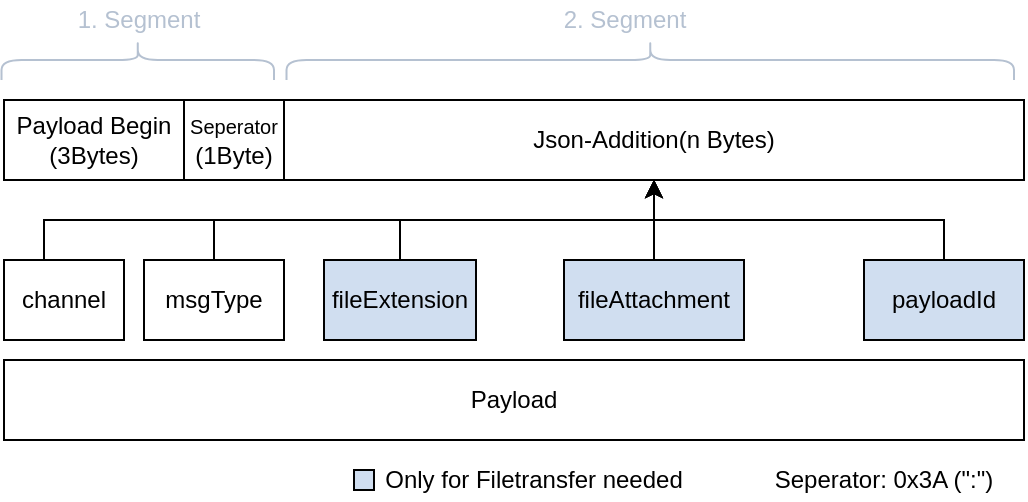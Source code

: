 <mxfile version="13.0.3" type="device"><diagram id="w92COp2E-V3cYh9XUGO4" name="Page-1"><mxGraphModel dx="813" dy="470" grid="1" gridSize="10" guides="1" tooltips="1" connect="1" arrows="1" fold="1" page="1" pageScale="1" pageWidth="827" pageHeight="1169" math="0" shadow="0"><root><mxCell id="0"/><mxCell id="1" parent="0"/><mxCell id="SlpG8Svfl3kLAZfby53e-4" style="edgeStyle=orthogonalEdgeStyle;rounded=0;orthogonalLoop=1;jettySize=auto;html=1;exitX=0.5;exitY=1;exitDx=0;exitDy=0;strokeColor=#000000;" parent="1" edge="1"><mxGeometry relative="1" as="geometry"><mxPoint x="414" y="180.0" as="sourcePoint"/><mxPoint x="414" y="180.0" as="targetPoint"/></mxGeometry></mxCell><mxCell id="SlpG8Svfl3kLAZfby53e-7" value="Payload Begin (3Bytes)" style="rounded=0;whiteSpace=wrap;html=1;strokeColor=#000000;" parent="1" vertex="1"><mxGeometry x="200" y="100" width="90" height="40" as="geometry"/></mxCell><mxCell id="SlpG8Svfl3kLAZfby53e-8" value="Json-Addition(n Bytes)" style="rounded=0;whiteSpace=wrap;html=1;strokeColor=#000000;" parent="1" vertex="1"><mxGeometry x="340" y="100" width="370" height="40" as="geometry"/></mxCell><mxCell id="SlpG8Svfl3kLAZfby53e-9" value="Payload" style="rounded=0;whiteSpace=wrap;html=1;strokeColor=#000000;" parent="1" vertex="1"><mxGeometry x="200" y="230" width="510" height="40" as="geometry"/></mxCell><mxCell id="lsRk4qsYDZdX718LYzG8-6" style="edgeStyle=orthogonalEdgeStyle;rounded=0;orthogonalLoop=1;jettySize=auto;html=1;" edge="1" parent="1" source="SlpG8Svfl3kLAZfby53e-27" target="SlpG8Svfl3kLAZfby53e-8"><mxGeometry relative="1" as="geometry"><Array as="points"><mxPoint x="220" y="160"/><mxPoint x="525" y="160"/></Array></mxGeometry></mxCell><mxCell id="SlpG8Svfl3kLAZfby53e-27" value="channel" style="rounded=0;whiteSpace=wrap;html=1;strokeColor=#000000;fillColor=#FFFFFF;" parent="1" vertex="1"><mxGeometry x="200" y="180" width="60" height="40" as="geometry"/></mxCell><mxCell id="Kl-eC6vPT0J_FsohrCcn-10" style="edgeStyle=orthogonalEdgeStyle;rounded=0;orthogonalLoop=1;jettySize=auto;html=1;entryX=0.5;entryY=1;entryDx=0;entryDy=0;" parent="1" source="SlpG8Svfl3kLAZfby53e-28" target="SlpG8Svfl3kLAZfby53e-8" edge="1"><mxGeometry relative="1" as="geometry"/></mxCell><mxCell id="SlpG8Svfl3kLAZfby53e-28" value="fileExtension" style="rounded=0;whiteSpace=wrap;html=1;strokeColor=#000000;fillColor=#D0DEF0;" parent="1" vertex="1"><mxGeometry x="360" y="180" width="76" height="40" as="geometry"/></mxCell><mxCell id="Kl-eC6vPT0J_FsohrCcn-11" style="edgeStyle=orthogonalEdgeStyle;rounded=0;orthogonalLoop=1;jettySize=auto;html=1;entryX=0.5;entryY=1;entryDx=0;entryDy=0;" parent="1" source="SlpG8Svfl3kLAZfby53e-30" target="SlpG8Svfl3kLAZfby53e-8" edge="1"><mxGeometry relative="1" as="geometry"/></mxCell><mxCell id="SlpG8Svfl3kLAZfby53e-30" value="fileAttachment" style="rounded=0;whiteSpace=wrap;html=1;strokeColor=#000000;fillColor=#D0DEF0;" parent="1" vertex="1"><mxGeometry x="480" y="180" width="90" height="40" as="geometry"/></mxCell><mxCell id="3nB9tBnFvrVNTh-BghYH-1" value="" style="shape=curlyBracket;whiteSpace=wrap;html=1;rounded=1;rotation=90;fillColor=none;strokeColor=#B5C1D1;" parent="1" vertex="1"><mxGeometry x="513.13" y="-101.87" width="20" height="363.75" as="geometry"/></mxCell><mxCell id="3nB9tBnFvrVNTh-BghYH-2" value="" style="shape=curlyBracket;whiteSpace=wrap;html=1;rounded=1;rotation=90;fillColor=none;strokeColor=#B5C1D1;" parent="1" vertex="1"><mxGeometry x="256.88" y="11.88" width="20" height="136.25" as="geometry"/></mxCell><mxCell id="3nB9tBnFvrVNTh-BghYH-6" value="1. Segment" style="text;html=1;align=center;verticalAlign=middle;resizable=0;points=[];autosize=1;fontColor=#B5C1D1;" parent="1" vertex="1"><mxGeometry x="226.88" y="50" width="80" height="20" as="geometry"/></mxCell><mxCell id="3nB9tBnFvrVNTh-BghYH-7" value="&lt;span style=&quot;font-family: &amp;#34;helvetica&amp;#34; ; font-size: 12px ; font-style: normal ; font-weight: 400 ; letter-spacing: normal ; text-align: center ; text-indent: 0px ; text-transform: none ; word-spacing: 0px ; float: none ; display: inline ; background-color: rgb(255 , 255 , 255)&quot;&gt;2. Segment&lt;/span&gt;" style="text;html=1;align=center;verticalAlign=middle;resizable=0;points=[];autosize=1;fontColor=#B5C1D1;" parent="1" vertex="1"><mxGeometry x="470" y="50" width="80" height="20" as="geometry"/></mxCell><mxCell id="hcAH6RshJNwf4z9WpmK4-2" value="&lt;font style=&quot;font-size: 10px&quot;&gt;Seperator&lt;/font&gt;&lt;br&gt;(1Byte)" style="rounded=0;whiteSpace=wrap;html=1;strokeColor=#000000;" parent="1" vertex="1"><mxGeometry x="290" y="100" width="50" height="40" as="geometry"/></mxCell><mxCell id="hcAH6RshJNwf4z9WpmK4-3" value="Seperator: 0x3A (&quot;:&quot;)" style="text;html=1;strokeColor=none;fillColor=none;align=center;verticalAlign=middle;whiteSpace=wrap;rounded=0;" parent="1" vertex="1"><mxGeometry x="570" y="280" width="140" height="20" as="geometry"/></mxCell><mxCell id="Kl-eC6vPT0J_FsohrCcn-12" style="edgeStyle=orthogonalEdgeStyle;rounded=0;orthogonalLoop=1;jettySize=auto;html=1;" parent="1" source="Kl-eC6vPT0J_FsohrCcn-4" target="SlpG8Svfl3kLAZfby53e-8" edge="1"><mxGeometry relative="1" as="geometry"/></mxCell><mxCell id="Kl-eC6vPT0J_FsohrCcn-4" value="payloadId" style="rounded=0;whiteSpace=wrap;html=1;strokeColor=#000000;fillColor=#D0DEF0;" parent="1" vertex="1"><mxGeometry x="630" y="180" width="80" height="40" as="geometry"/></mxCell><mxCell id="Kl-eC6vPT0J_FsohrCcn-16" value="" style="rounded=0;whiteSpace=wrap;html=1;fillColor=#D0DEF0;" parent="1" vertex="1"><mxGeometry x="375" y="285" width="10" height="10" as="geometry"/></mxCell><mxCell id="Kl-eC6vPT0J_FsohrCcn-18" value="Only for Filetransfer needed" style="text;html=1;strokeColor=none;fillColor=none;align=center;verticalAlign=middle;whiteSpace=wrap;rounded=0;" parent="1" vertex="1"><mxGeometry x="380" y="280" width="170" height="20" as="geometry"/></mxCell><mxCell id="lsRk4qsYDZdX718LYzG8-8" style="edgeStyle=orthogonalEdgeStyle;rounded=0;orthogonalLoop=1;jettySize=auto;html=1;" edge="1" parent="1" source="lsRk4qsYDZdX718LYzG8-7" target="SlpG8Svfl3kLAZfby53e-8"><mxGeometry relative="1" as="geometry"/></mxCell><mxCell id="lsRk4qsYDZdX718LYzG8-7" value="msgType" style="rounded=0;whiteSpace=wrap;html=1;strokeColor=#000000;fillColor=#FFFFFF;" vertex="1" parent="1"><mxGeometry x="270" y="180" width="70" height="40" as="geometry"/></mxCell></root></mxGraphModel></diagram></mxfile>